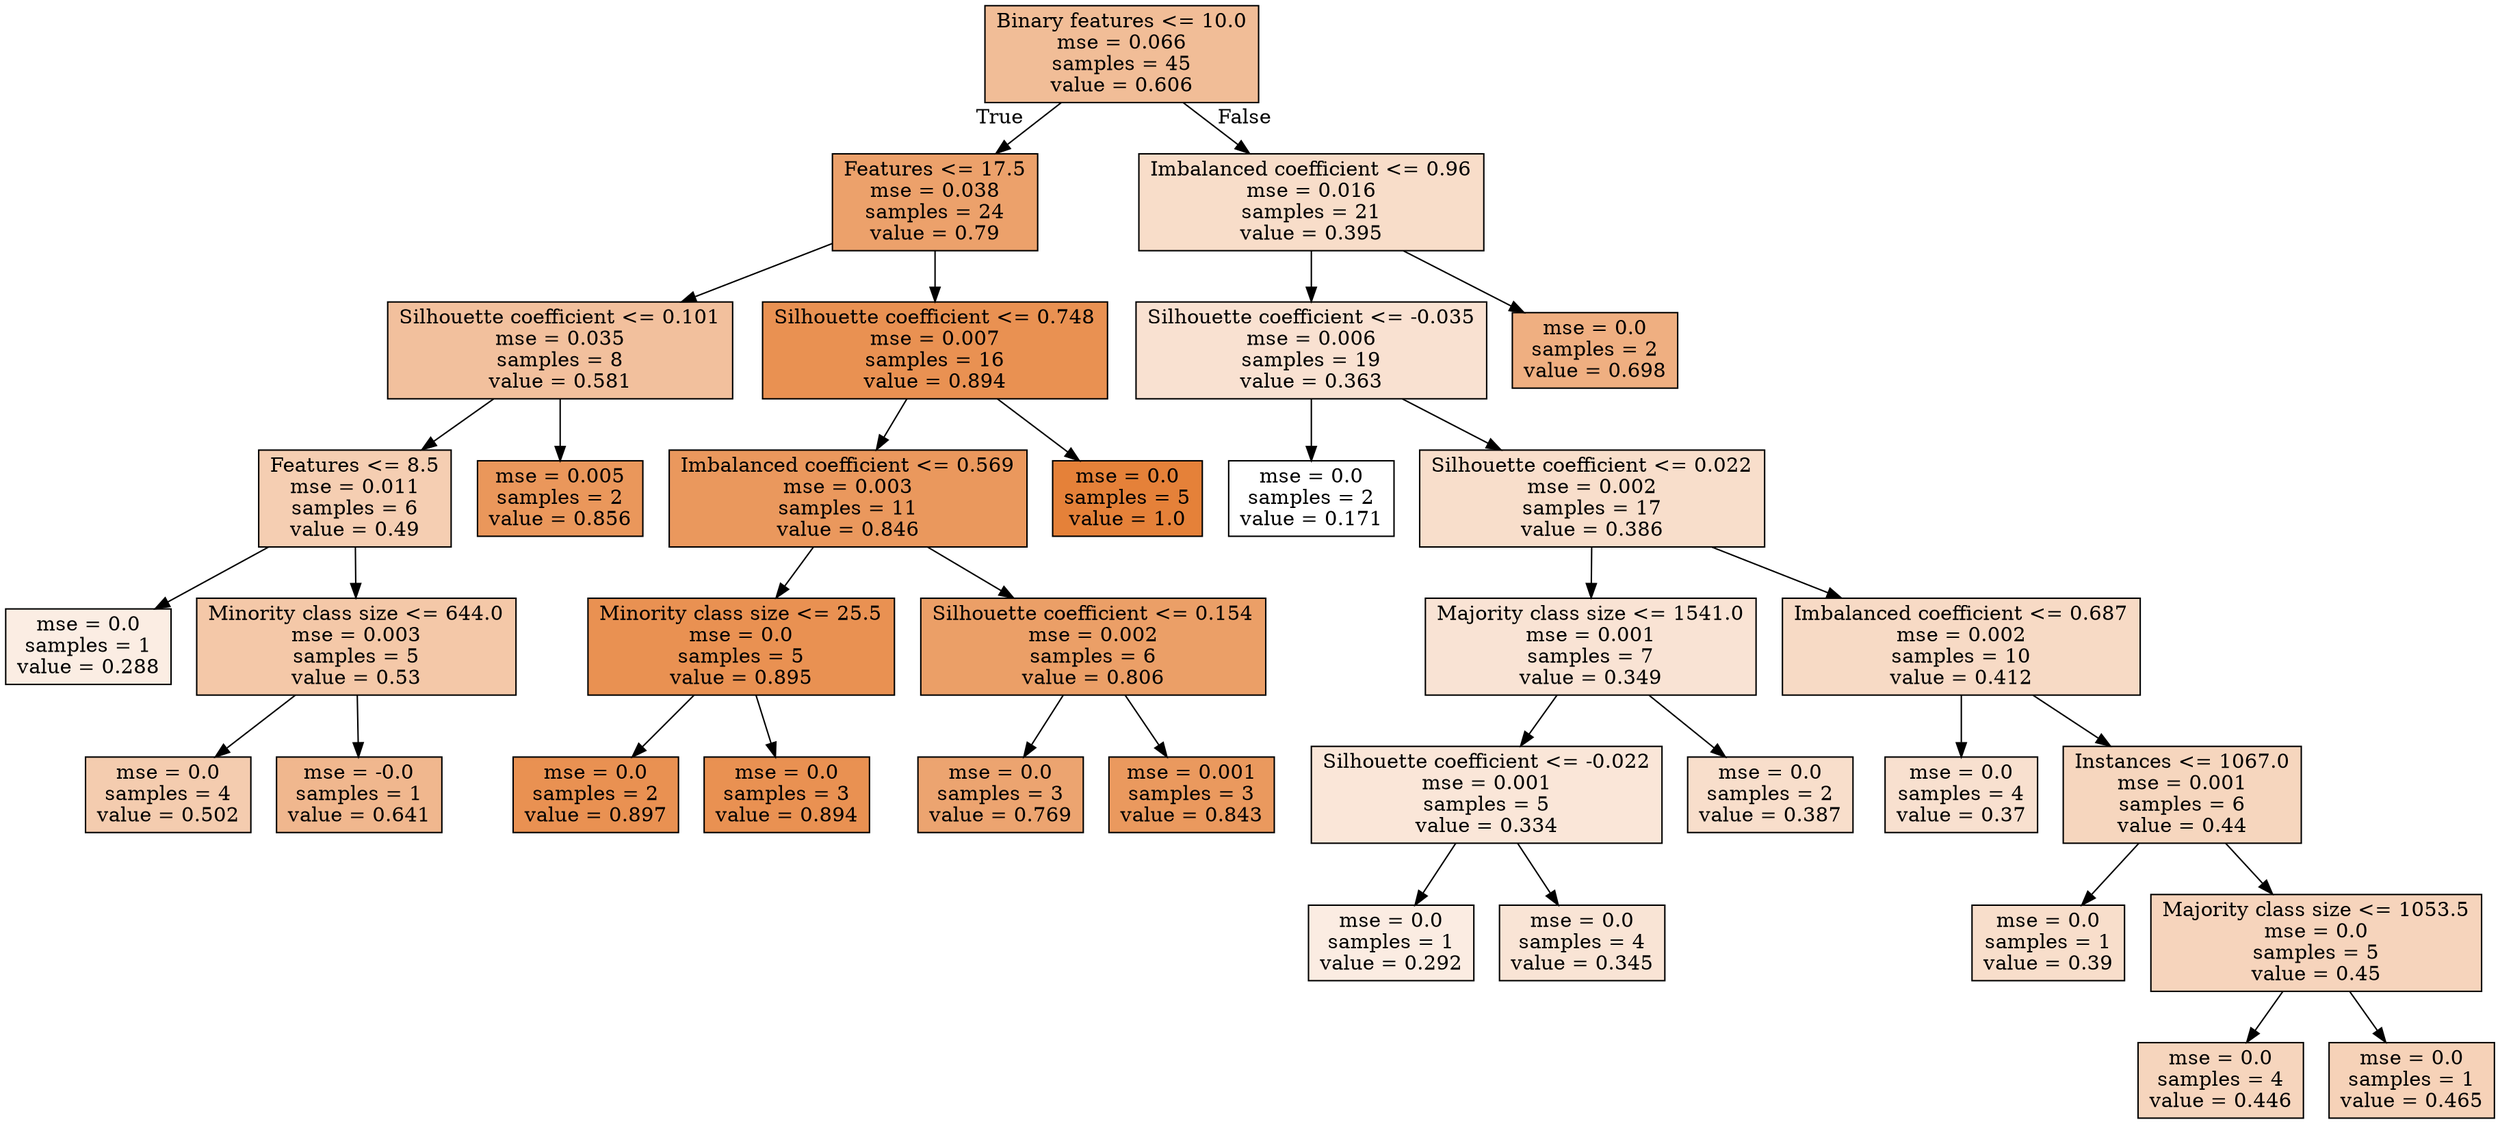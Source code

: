 digraph Tree {
node [shape=box, style="filled", color="black"] ;
0 [label="Binary features <= 10.0\nmse = 0.066\nsamples = 45\nvalue = 0.606", fillcolor="#e5813986"] ;
1 [label="Features <= 17.5\nmse = 0.038\nsamples = 24\nvalue = 0.79", fillcolor="#e58139be"] ;
0 -> 1 [labeldistance=2.5, labelangle=45, headlabel="True"] ;
2 [label="Silhouette coefficient <= 0.101\nmse = 0.035\nsamples = 8\nvalue = 0.581", fillcolor="#e581397e"] ;
1 -> 2 ;
3 [label="Features <= 8.5\nmse = 0.011\nsamples = 6\nvalue = 0.49", fillcolor="#e5813962"] ;
2 -> 3 ;
4 [label="mse = 0.0\nsamples = 1\nvalue = 0.288", fillcolor="#e5813924"] ;
3 -> 4 ;
5 [label="Minority class size <= 644.0\nmse = 0.003\nsamples = 5\nvalue = 0.53", fillcolor="#e581396f"] ;
3 -> 5 ;
6 [label="mse = 0.0\nsamples = 4\nvalue = 0.502", fillcolor="#e5813966"] ;
5 -> 6 ;
7 [label="mse = -0.0\nsamples = 1\nvalue = 0.641", fillcolor="#e5813991"] ;
5 -> 7 ;
8 [label="mse = 0.005\nsamples = 2\nvalue = 0.856", fillcolor="#e58139d3"] ;
2 -> 8 ;
9 [label="Silhouette coefficient <= 0.748\nmse = 0.007\nsamples = 16\nvalue = 0.894", fillcolor="#e58139df"] ;
1 -> 9 ;
10 [label="Imbalanced coefficient <= 0.569\nmse = 0.003\nsamples = 11\nvalue = 0.846", fillcolor="#e58139d0"] ;
9 -> 10 ;
11 [label="Minority class size <= 25.5\nmse = 0.0\nsamples = 5\nvalue = 0.895", fillcolor="#e58139df"] ;
10 -> 11 ;
12 [label="mse = 0.0\nsamples = 2\nvalue = 0.897", fillcolor="#e58139df"] ;
11 -> 12 ;
13 [label="mse = 0.0\nsamples = 3\nvalue = 0.894", fillcolor="#e58139de"] ;
11 -> 13 ;
14 [label="Silhouette coefficient <= 0.154\nmse = 0.002\nsamples = 6\nvalue = 0.806", fillcolor="#e58139c3"] ;
10 -> 14 ;
15 [label="mse = 0.0\nsamples = 3\nvalue = 0.769", fillcolor="#e58139b8"] ;
14 -> 15 ;
16 [label="mse = 0.001\nsamples = 3\nvalue = 0.843", fillcolor="#e58139cf"] ;
14 -> 16 ;
17 [label="mse = 0.0\nsamples = 5\nvalue = 1.0", fillcolor="#e58139ff"] ;
9 -> 17 ;
18 [label="Imbalanced coefficient <= 0.96\nmse = 0.016\nsamples = 21\nvalue = 0.395", fillcolor="#e5813945"] ;
0 -> 18 [labeldistance=2.5, labelangle=-45, headlabel="False"] ;
19 [label="Silhouette coefficient <= -0.035\nmse = 0.006\nsamples = 19\nvalue = 0.363", fillcolor="#e581393b"] ;
18 -> 19 ;
20 [label="mse = 0.0\nsamples = 2\nvalue = 0.171", fillcolor="#e5813900"] ;
19 -> 20 ;
21 [label="Silhouette coefficient <= 0.022\nmse = 0.002\nsamples = 17\nvalue = 0.386", fillcolor="#e5813942"] ;
19 -> 21 ;
22 [label="Majority class size <= 1541.0\nmse = 0.001\nsamples = 7\nvalue = 0.349", fillcolor="#e5813937"] ;
21 -> 22 ;
23 [label="Silhouette coefficient <= -0.022\nmse = 0.001\nsamples = 5\nvalue = 0.334", fillcolor="#e5813932"] ;
22 -> 23 ;
24 [label="mse = 0.0\nsamples = 1\nvalue = 0.292", fillcolor="#e5813925"] ;
23 -> 24 ;
25 [label="mse = 0.0\nsamples = 4\nvalue = 0.345", fillcolor="#e5813936"] ;
23 -> 25 ;
26 [label="mse = 0.0\nsamples = 2\nvalue = 0.387", fillcolor="#e5813943"] ;
22 -> 26 ;
27 [label="Imbalanced coefficient <= 0.687\nmse = 0.002\nsamples = 10\nvalue = 0.412", fillcolor="#e581394a"] ;
21 -> 27 ;
28 [label="mse = 0.0\nsamples = 4\nvalue = 0.37", fillcolor="#e581393d"] ;
27 -> 28 ;
29 [label="Instances <= 1067.0\nmse = 0.001\nsamples = 6\nvalue = 0.44", fillcolor="#e5813953"] ;
27 -> 29 ;
30 [label="mse = 0.0\nsamples = 1\nvalue = 0.39", fillcolor="#e5813943"] ;
29 -> 30 ;
31 [label="Majority class size <= 1053.5\nmse = 0.0\nsamples = 5\nvalue = 0.45", fillcolor="#e5813956"] ;
29 -> 31 ;
32 [label="mse = 0.0\nsamples = 4\nvalue = 0.446", fillcolor="#e5813955"] ;
31 -> 32 ;
33 [label="mse = 0.0\nsamples = 1\nvalue = 0.465", fillcolor="#e581395b"] ;
31 -> 33 ;
34 [label="mse = 0.0\nsamples = 2\nvalue = 0.698", fillcolor="#e58139a2"] ;
18 -> 34 ;
}